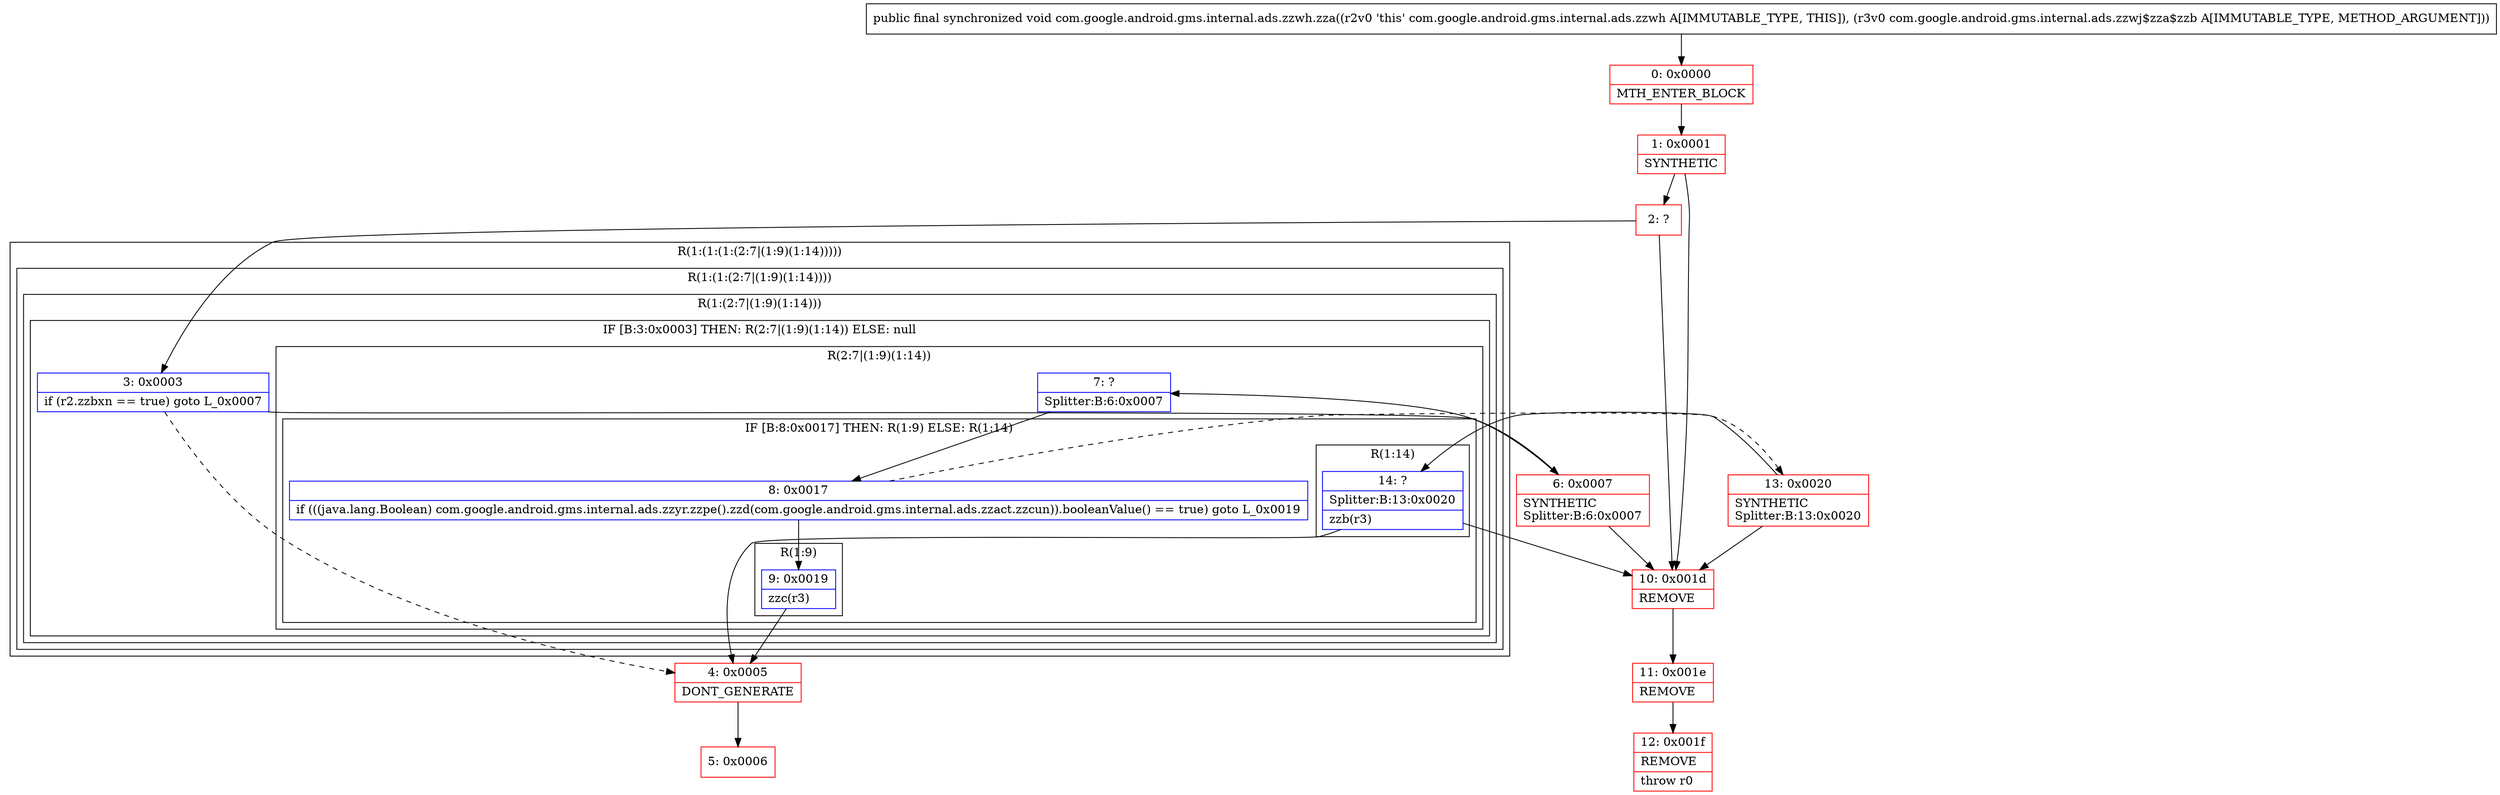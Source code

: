 digraph "CFG forcom.google.android.gms.internal.ads.zzwh.zza(Lcom\/google\/android\/gms\/internal\/ads\/zzwj$zza$zzb;)V" {
subgraph cluster_Region_1021965331 {
label = "R(1:(1:(1:(2:7|(1:9)(1:14)))))";
node [shape=record,color=blue];
subgraph cluster_Region_938760773 {
label = "R(1:(1:(2:7|(1:9)(1:14))))";
node [shape=record,color=blue];
subgraph cluster_Region_1343970224 {
label = "R(1:(2:7|(1:9)(1:14)))";
node [shape=record,color=blue];
subgraph cluster_IfRegion_1682363943 {
label = "IF [B:3:0x0003] THEN: R(2:7|(1:9)(1:14)) ELSE: null";
node [shape=record,color=blue];
Node_3 [shape=record,label="{3\:\ 0x0003|if (r2.zzbxn == true) goto L_0x0007\l}"];
subgraph cluster_Region_402452432 {
label = "R(2:7|(1:9)(1:14))";
node [shape=record,color=blue];
Node_7 [shape=record,label="{7\:\ ?|Splitter:B:6:0x0007\l}"];
subgraph cluster_IfRegion_38779160 {
label = "IF [B:8:0x0017] THEN: R(1:9) ELSE: R(1:14)";
node [shape=record,color=blue];
Node_8 [shape=record,label="{8\:\ 0x0017|if (((java.lang.Boolean) com.google.android.gms.internal.ads.zzyr.zzpe().zzd(com.google.android.gms.internal.ads.zzact.zzcun)).booleanValue() == true) goto L_0x0019\l}"];
subgraph cluster_Region_142849082 {
label = "R(1:9)";
node [shape=record,color=blue];
Node_9 [shape=record,label="{9\:\ 0x0019|zzc(r3)\l}"];
}
subgraph cluster_Region_1520876771 {
label = "R(1:14)";
node [shape=record,color=blue];
Node_14 [shape=record,label="{14\:\ ?|Splitter:B:13:0x0020\l|zzb(r3)\l}"];
}
}
}
}
}
}
}
Node_0 [shape=record,color=red,label="{0\:\ 0x0000|MTH_ENTER_BLOCK\l}"];
Node_1 [shape=record,color=red,label="{1\:\ 0x0001|SYNTHETIC\l}"];
Node_2 [shape=record,color=red,label="{2\:\ ?}"];
Node_4 [shape=record,color=red,label="{4\:\ 0x0005|DONT_GENERATE\l}"];
Node_5 [shape=record,color=red,label="{5\:\ 0x0006}"];
Node_6 [shape=record,color=red,label="{6\:\ 0x0007|SYNTHETIC\lSplitter:B:6:0x0007\l}"];
Node_10 [shape=record,color=red,label="{10\:\ 0x001d|REMOVE\l}"];
Node_11 [shape=record,color=red,label="{11\:\ 0x001e|REMOVE\l}"];
Node_12 [shape=record,color=red,label="{12\:\ 0x001f|REMOVE\l|throw r0\l}"];
Node_13 [shape=record,color=red,label="{13\:\ 0x0020|SYNTHETIC\lSplitter:B:13:0x0020\l}"];
MethodNode[shape=record,label="{public final synchronized void com.google.android.gms.internal.ads.zzwh.zza((r2v0 'this' com.google.android.gms.internal.ads.zzwh A[IMMUTABLE_TYPE, THIS]), (r3v0 com.google.android.gms.internal.ads.zzwj$zza$zzb A[IMMUTABLE_TYPE, METHOD_ARGUMENT])) }"];
MethodNode -> Node_0;
Node_3 -> Node_4[style=dashed];
Node_3 -> Node_6;
Node_7 -> Node_8;
Node_8 -> Node_9;
Node_8 -> Node_13[style=dashed];
Node_9 -> Node_4;
Node_14 -> Node_10;
Node_14 -> Node_4;
Node_0 -> Node_1;
Node_1 -> Node_2;
Node_1 -> Node_10;
Node_2 -> Node_3;
Node_2 -> Node_10;
Node_4 -> Node_5;
Node_6 -> Node_7;
Node_6 -> Node_10;
Node_10 -> Node_11;
Node_11 -> Node_12;
Node_13 -> Node_14;
Node_13 -> Node_10;
}


